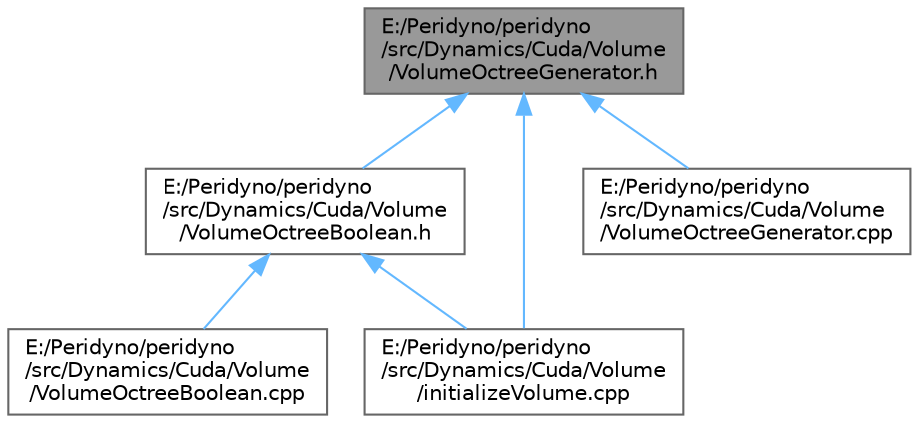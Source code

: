 digraph "E:/Peridyno/peridyno/src/Dynamics/Cuda/Volume/VolumeOctreeGenerator.h"
{
 // LATEX_PDF_SIZE
  bgcolor="transparent";
  edge [fontname=Helvetica,fontsize=10,labelfontname=Helvetica,labelfontsize=10];
  node [fontname=Helvetica,fontsize=10,shape=box,height=0.2,width=0.4];
  Node1 [id="Node000001",label="E:/Peridyno/peridyno\l/src/Dynamics/Cuda/Volume\l/VolumeOctreeGenerator.h",height=0.2,width=0.4,color="gray40", fillcolor="grey60", style="filled", fontcolor="black",tooltip=" "];
  Node1 -> Node2 [id="edge1_Node000001_Node000002",dir="back",color="steelblue1",style="solid",tooltip=" "];
  Node2 [id="Node000002",label="E:/Peridyno/peridyno\l/src/Dynamics/Cuda/Volume\l/VolumeOctreeBoolean.h",height=0.2,width=0.4,color="grey40", fillcolor="white", style="filled",URL="$_volume_octree_boolean_8h.html",tooltip=" "];
  Node2 -> Node3 [id="edge2_Node000002_Node000003",dir="back",color="steelblue1",style="solid",tooltip=" "];
  Node3 [id="Node000003",label="E:/Peridyno/peridyno\l/src/Dynamics/Cuda/Volume\l/VolumeOctreeBoolean.cpp",height=0.2,width=0.4,color="grey40", fillcolor="white", style="filled",URL="$_volume_octree_boolean_8cpp.html",tooltip=" "];
  Node2 -> Node4 [id="edge3_Node000002_Node000004",dir="back",color="steelblue1",style="solid",tooltip=" "];
  Node4 [id="Node000004",label="E:/Peridyno/peridyno\l/src/Dynamics/Cuda/Volume\l/initializeVolume.cpp",height=0.2,width=0.4,color="grey40", fillcolor="white", style="filled",URL="$initialize_volume_8cpp.html",tooltip=" "];
  Node1 -> Node5 [id="edge4_Node000001_Node000005",dir="back",color="steelblue1",style="solid",tooltip=" "];
  Node5 [id="Node000005",label="E:/Peridyno/peridyno\l/src/Dynamics/Cuda/Volume\l/VolumeOctreeGenerator.cpp",height=0.2,width=0.4,color="grey40", fillcolor="white", style="filled",URL="$_volume_octree_generator_8cpp.html",tooltip=" "];
  Node1 -> Node4 [id="edge5_Node000001_Node000004",dir="back",color="steelblue1",style="solid",tooltip=" "];
}

